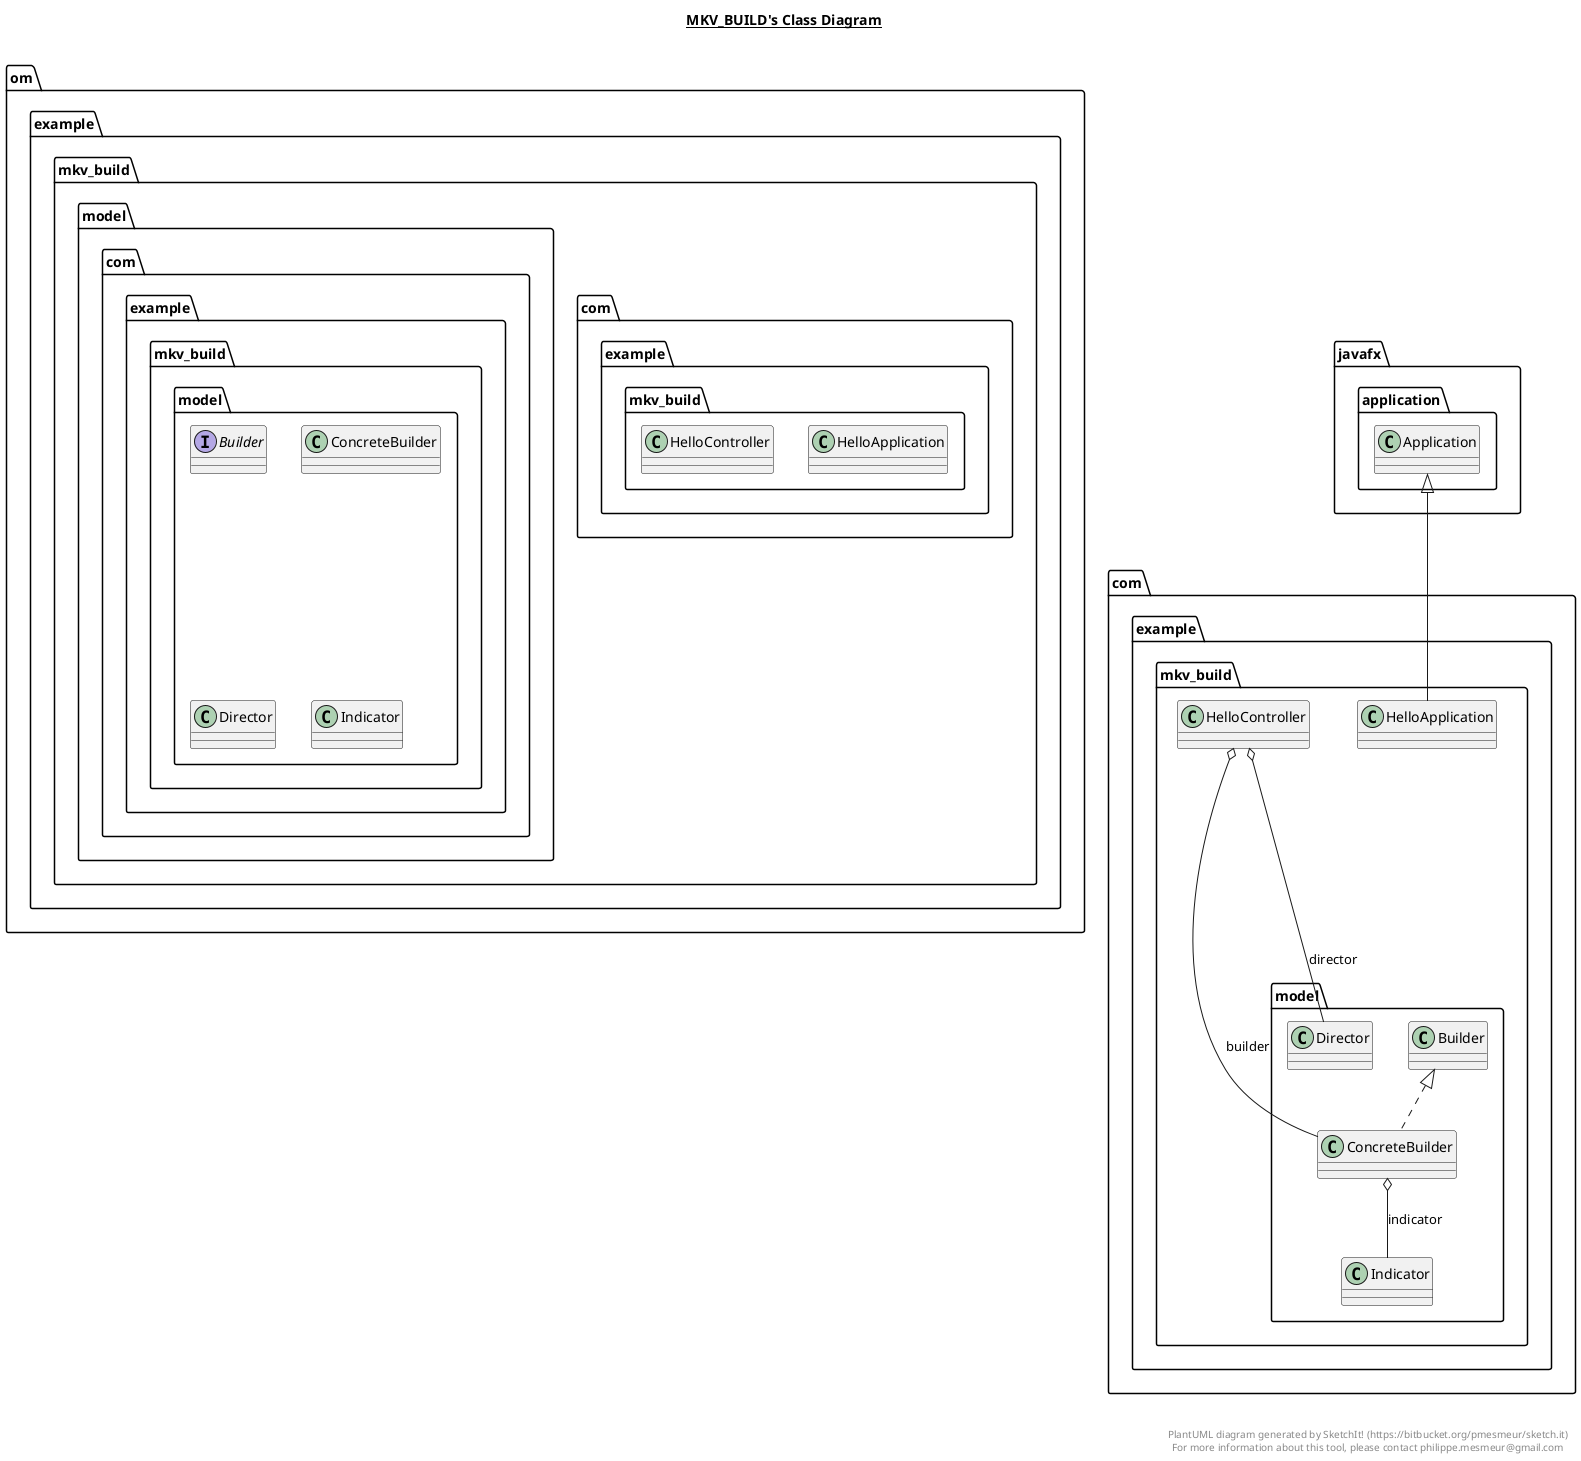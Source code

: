@startuml

title __MKV_BUILD's Class Diagram__\n


    namespace om.example.mkv_build {
      class com.example.mkv_build.HelloApplication {
      }
    }

  


    namespace om.example.mkv_build {
      class com.example.mkv_build.HelloController {
      }
    }

  


    namespace om.example.mkv_build {
      namespace model {
        interface com.example.mkv_build.model.Builder {
        }
      }
    }

  


    namespace om.example.mkv_build {
      namespace model {
        class com.example.mkv_build.model.ConcreteBuilder {
        }
      }
    }

  


    namespace om.example.mkv_build {
      namespace model {
        class com.example.mkv_build.model.Director {
        }
      }
    }



    namespace om.example.mkv_build {
      namespace model {
        class com.example.mkv_build.model.Indicator {
        }
      }
    }

  

  com.example.mkv_build.HelloApplication -up-|> javafx.application.Application
  com.example.mkv_build.HelloController o-- com.example.mkv_build.model.ConcreteBuilder : builder
  com.example.mkv_build.HelloController o-- com.example.mkv_build.model.Director : director
  com.example.mkv_build.model.ConcreteBuilder .up.|> com.example.mkv_build.model.Builder
  com.example.mkv_build.model.ConcreteBuilder o-- com.example.mkv_build.model.Indicator : indicator


right footer


PlantUML diagram generated by SketchIt! (https://bitbucket.org/pmesmeur/sketch.it)
For more information about this tool, please contact philippe.mesmeur@gmail.com
endfooter

@enduml
